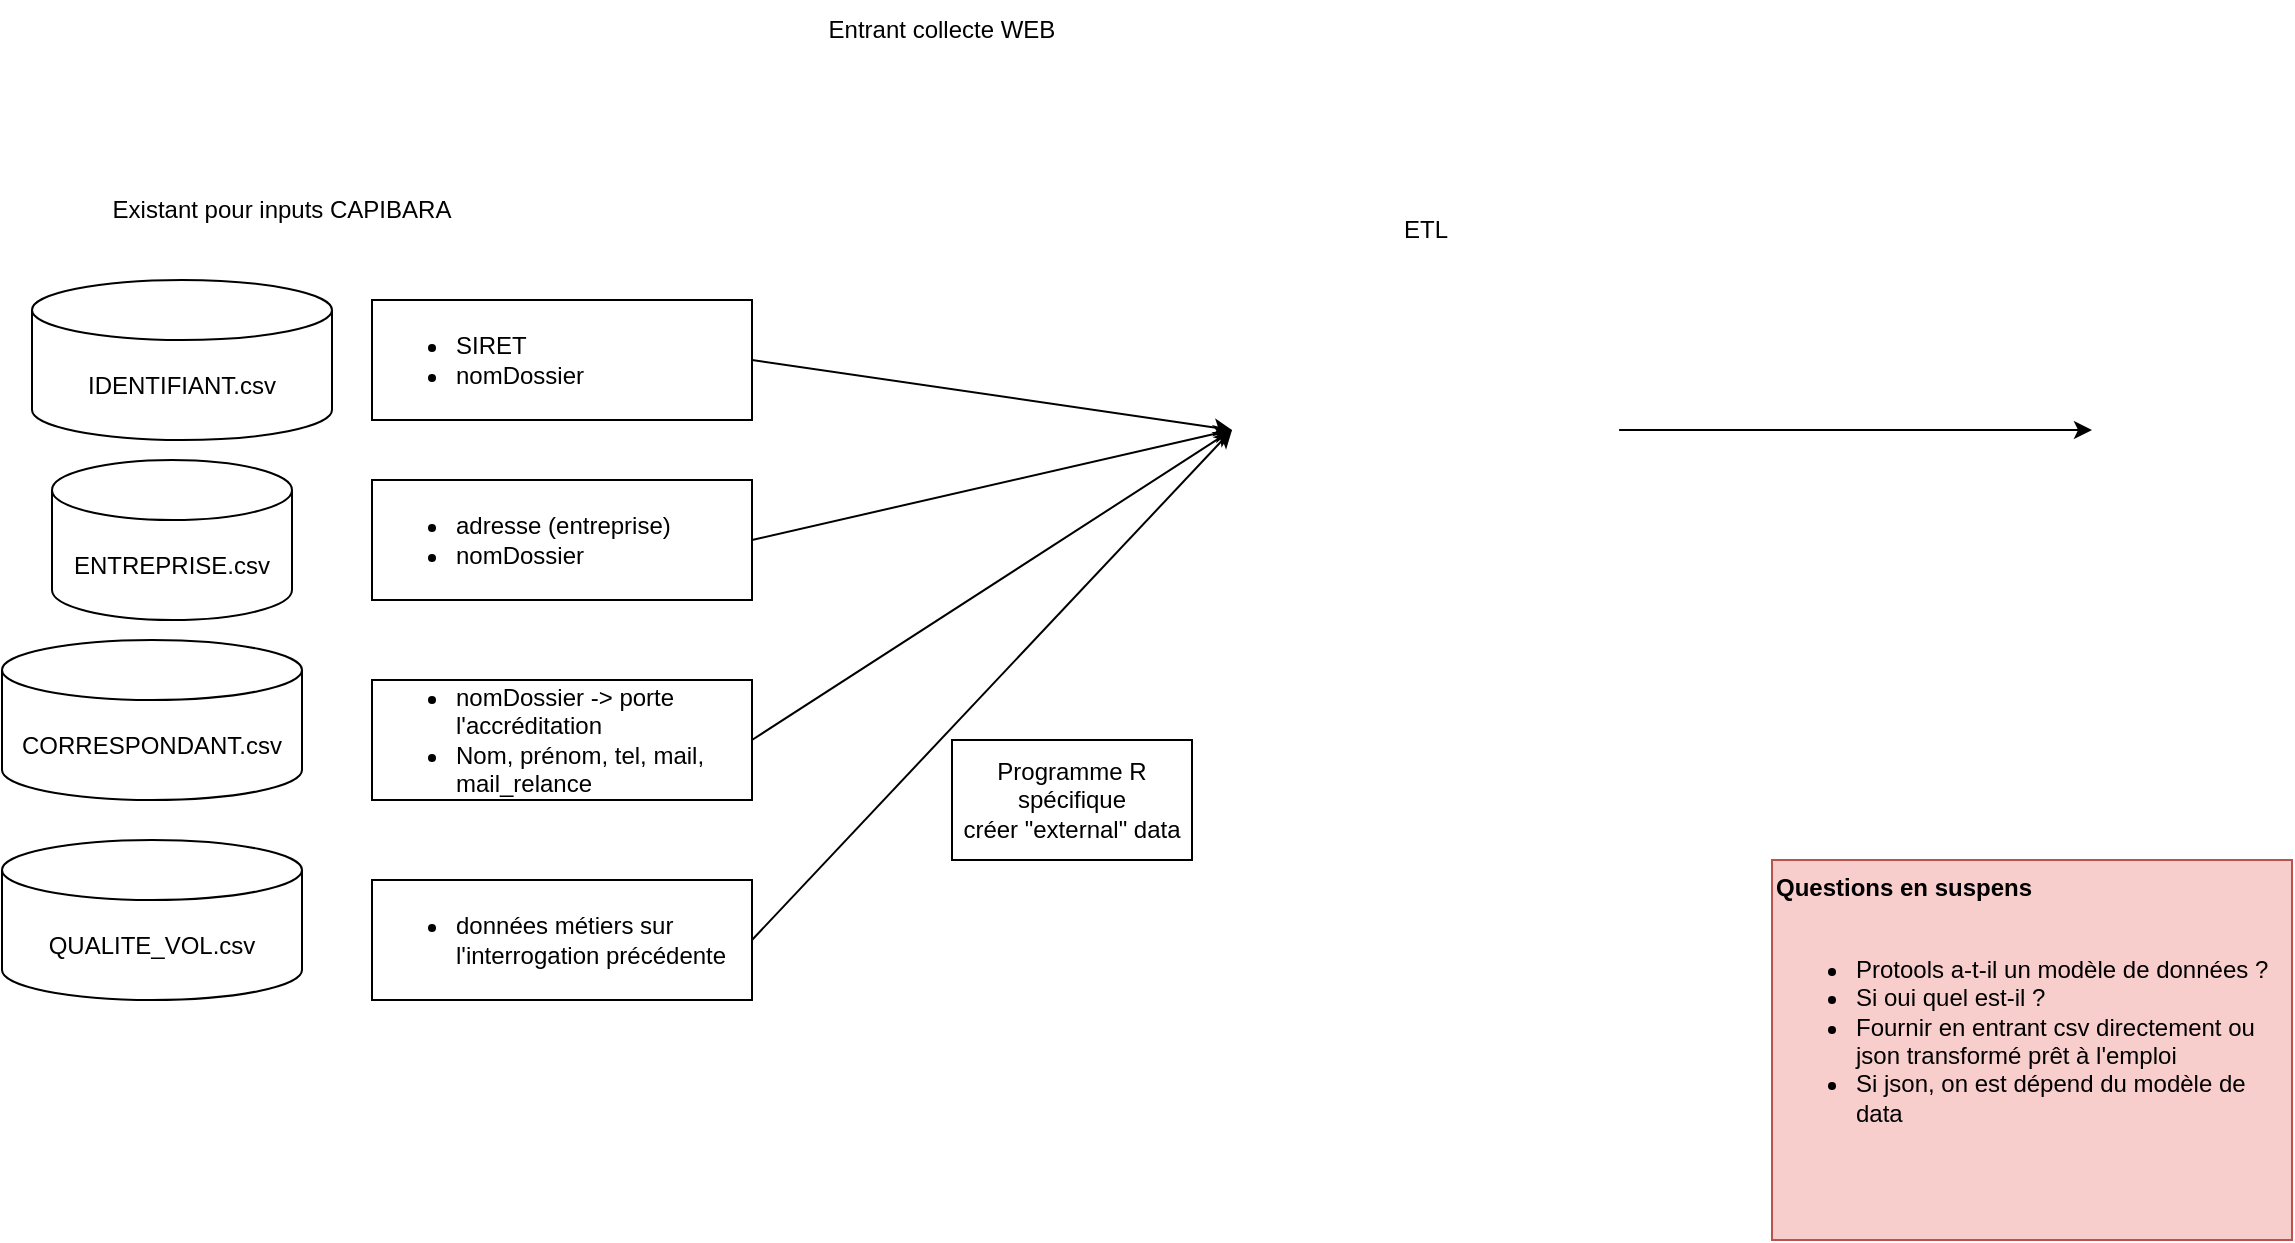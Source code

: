 <mxfile version="20.3.0" type="github">
  <diagram id="v-CHYrtwh6TPwfo7W-ja" name="Page-1">
    <mxGraphModel dx="1421" dy="1963" grid="1" gridSize="10" guides="1" tooltips="1" connect="1" arrows="1" fold="1" page="1" pageScale="1" pageWidth="827" pageHeight="1169" math="0" shadow="0">
      <root>
        <mxCell id="0" />
        <mxCell id="1" parent="0" />
        <mxCell id="juVEiRJvUtPXCJoEevyd-2" value="Existant pour inputs CAPIBARA" style="text;html=1;strokeColor=none;fillColor=none;align=center;verticalAlign=middle;whiteSpace=wrap;rounded=0;" vertex="1" parent="1">
          <mxGeometry x="200" y="10" width="190" height="30" as="geometry" />
        </mxCell>
        <mxCell id="juVEiRJvUtPXCJoEevyd-3" value="ENTREPRISE.csv" style="shape=cylinder3;whiteSpace=wrap;html=1;boundedLbl=1;backgroundOutline=1;size=15;" vertex="1" parent="1">
          <mxGeometry x="180" y="150" width="120" height="80" as="geometry" />
        </mxCell>
        <mxCell id="juVEiRJvUtPXCJoEevyd-4" value="CORRESPONDANT.csv" style="shape=cylinder3;whiteSpace=wrap;html=1;boundedLbl=1;backgroundOutline=1;size=15;" vertex="1" parent="1">
          <mxGeometry x="155" y="240" width="150" height="80" as="geometry" />
        </mxCell>
        <mxCell id="juVEiRJvUtPXCJoEevyd-16" style="rounded=0;orthogonalLoop=1;jettySize=auto;html=1;exitX=1;exitY=0.5;exitDx=0;exitDy=0;entryX=0;entryY=0.5;entryDx=0;entryDy=0;" edge="1" parent="1" source="juVEiRJvUtPXCJoEevyd-5" target="juVEiRJvUtPXCJoEevyd-12">
          <mxGeometry relative="1" as="geometry" />
        </mxCell>
        <mxCell id="juVEiRJvUtPXCJoEevyd-5" value="&lt;ul&gt;&lt;li&gt;adresse (entreprise)&lt;/li&gt;&lt;li&gt;nomDossier&lt;/li&gt;&lt;/ul&gt;" style="rounded=0;whiteSpace=wrap;html=1;align=left;" vertex="1" parent="1">
          <mxGeometry x="340" y="160" width="190" height="60" as="geometry" />
        </mxCell>
        <mxCell id="juVEiRJvUtPXCJoEevyd-17" style="rounded=0;orthogonalLoop=1;jettySize=auto;html=1;exitX=1;exitY=0.5;exitDx=0;exitDy=0;entryX=0;entryY=0.5;entryDx=0;entryDy=0;" edge="1" parent="1" source="juVEiRJvUtPXCJoEevyd-6" target="juVEiRJvUtPXCJoEevyd-12">
          <mxGeometry relative="1" as="geometry">
            <mxPoint x="600" y="280" as="targetPoint" />
          </mxGeometry>
        </mxCell>
        <mxCell id="juVEiRJvUtPXCJoEevyd-6" value="&lt;ul&gt;&lt;li&gt;nomDossier -&amp;gt; porte l&#39;accréditation&lt;/li&gt;&lt;li&gt;Nom, prénom, tel, mail, mail_relance&lt;/li&gt;&lt;/ul&gt;" style="rounded=0;whiteSpace=wrap;html=1;align=left;" vertex="1" parent="1">
          <mxGeometry x="340" y="260" width="190" height="60" as="geometry" />
        </mxCell>
        <mxCell id="juVEiRJvUtPXCJoEevyd-7" value="IDENTIFIANT.csv" style="shape=cylinder3;whiteSpace=wrap;html=1;boundedLbl=1;backgroundOutline=1;size=15;" vertex="1" parent="1">
          <mxGeometry x="170" y="60" width="150" height="80" as="geometry" />
        </mxCell>
        <mxCell id="juVEiRJvUtPXCJoEevyd-15" style="rounded=0;orthogonalLoop=1;jettySize=auto;html=1;exitX=1;exitY=0.5;exitDx=0;exitDy=0;entryX=0;entryY=0.5;entryDx=0;entryDy=0;" edge="1" parent="1" source="juVEiRJvUtPXCJoEevyd-8" target="juVEiRJvUtPXCJoEevyd-12">
          <mxGeometry relative="1" as="geometry" />
        </mxCell>
        <mxCell id="juVEiRJvUtPXCJoEevyd-8" value="&lt;ul&gt;&lt;li&gt;SIRET&lt;/li&gt;&lt;li&gt;&lt;span style=&quot;background-color: initial;&quot;&gt;nomDossier&lt;/span&gt;&lt;br&gt;&lt;/li&gt;&lt;/ul&gt;" style="rounded=0;whiteSpace=wrap;html=1;align=left;" vertex="1" parent="1">
          <mxGeometry x="340" y="70" width="190" height="60" as="geometry" />
        </mxCell>
        <mxCell id="juVEiRJvUtPXCJoEevyd-9" value="QUALITE_VOL.csv" style="shape=cylinder3;whiteSpace=wrap;html=1;boundedLbl=1;backgroundOutline=1;size=15;" vertex="1" parent="1">
          <mxGeometry x="155" y="340" width="150" height="80" as="geometry" />
        </mxCell>
        <mxCell id="juVEiRJvUtPXCJoEevyd-18" style="rounded=0;orthogonalLoop=1;jettySize=auto;html=1;exitX=1;exitY=0.5;exitDx=0;exitDy=0;entryX=0;entryY=0.5;entryDx=0;entryDy=0;" edge="1" parent="1" source="juVEiRJvUtPXCJoEevyd-10" target="juVEiRJvUtPXCJoEevyd-12">
          <mxGeometry relative="1" as="geometry">
            <mxPoint x="700" y="390" as="targetPoint" />
          </mxGeometry>
        </mxCell>
        <mxCell id="juVEiRJvUtPXCJoEevyd-10" value="&lt;ul&gt;&lt;li&gt;&lt;span style=&quot;background-color: initial;&quot;&gt;données métiers sur l&#39;interrogation précédente&lt;/span&gt;&lt;br&gt;&lt;/li&gt;&lt;/ul&gt;" style="rounded=0;whiteSpace=wrap;html=1;align=left;" vertex="1" parent="1">
          <mxGeometry x="340" y="360" width="190" height="60" as="geometry" />
        </mxCell>
        <mxCell id="juVEiRJvUtPXCJoEevyd-11" value="Entrant collecte WEB" style="text;html=1;strokeColor=none;fillColor=none;align=center;verticalAlign=middle;whiteSpace=wrap;rounded=0;" vertex="1" parent="1">
          <mxGeometry x="540" y="-80" width="170" height="30" as="geometry" />
        </mxCell>
        <mxCell id="juVEiRJvUtPXCJoEevyd-20" style="edgeStyle=none;rounded=0;orthogonalLoop=1;jettySize=auto;html=1;exitX=1;exitY=0.5;exitDx=0;exitDy=0;" edge="1" parent="1" source="juVEiRJvUtPXCJoEevyd-12">
          <mxGeometry relative="1" as="geometry">
            <mxPoint x="1200" y="135" as="targetPoint" />
          </mxGeometry>
        </mxCell>
        <mxCell id="juVEiRJvUtPXCJoEevyd-12" value="" style="shape=image;verticalLabelPosition=bottom;labelBackgroundColor=default;verticalAlign=top;aspect=fixed;imageAspect=0;image=https://www.r-project.org/logo/Rlogo.svg;" vertex="1" parent="1">
          <mxGeometry x="770" y="60" width="193.55" height="150" as="geometry" />
        </mxCell>
        <mxCell id="juVEiRJvUtPXCJoEevyd-14" value="ETL" style="text;html=1;strokeColor=none;fillColor=none;align=center;verticalAlign=middle;whiteSpace=wrap;rounded=0;" vertex="1" parent="1">
          <mxGeometry x="836.78" y="20" width="60" height="30" as="geometry" />
        </mxCell>
        <mxCell id="juVEiRJvUtPXCJoEevyd-19" value="Programme R spécifique&lt;br&gt;créer &quot;external&quot; data" style="rounded=0;whiteSpace=wrap;html=1;" vertex="1" parent="1">
          <mxGeometry x="630" y="290" width="120" height="60" as="geometry" />
        </mxCell>
        <mxCell id="juVEiRJvUtPXCJoEevyd-21" value="&lt;b&gt;Questions en suspens&lt;/b&gt;&lt;br&gt;&lt;br&gt;&lt;ul style=&quot;&quot;&gt;&lt;li style=&quot;&quot;&gt;Protools a-t-il un modèle de données ?&lt;/li&gt;&lt;li style=&quot;&quot;&gt;Si oui quel est-il ?&lt;/li&gt;&lt;li style=&quot;&quot;&gt;Fournir en entrant csv directement ou json transformé prêt à l&#39;emploi&lt;/li&gt;&lt;li style=&quot;&quot;&gt;Si json, on est dépend du modèle de data&lt;/li&gt;&lt;/ul&gt;" style="rounded=0;whiteSpace=wrap;html=1;fillColor=#f8cecc;strokeColor=#b85450;verticalAlign=top;align=left;" vertex="1" parent="1">
          <mxGeometry x="1040" y="350" width="260" height="190" as="geometry" />
        </mxCell>
      </root>
    </mxGraphModel>
  </diagram>
</mxfile>
